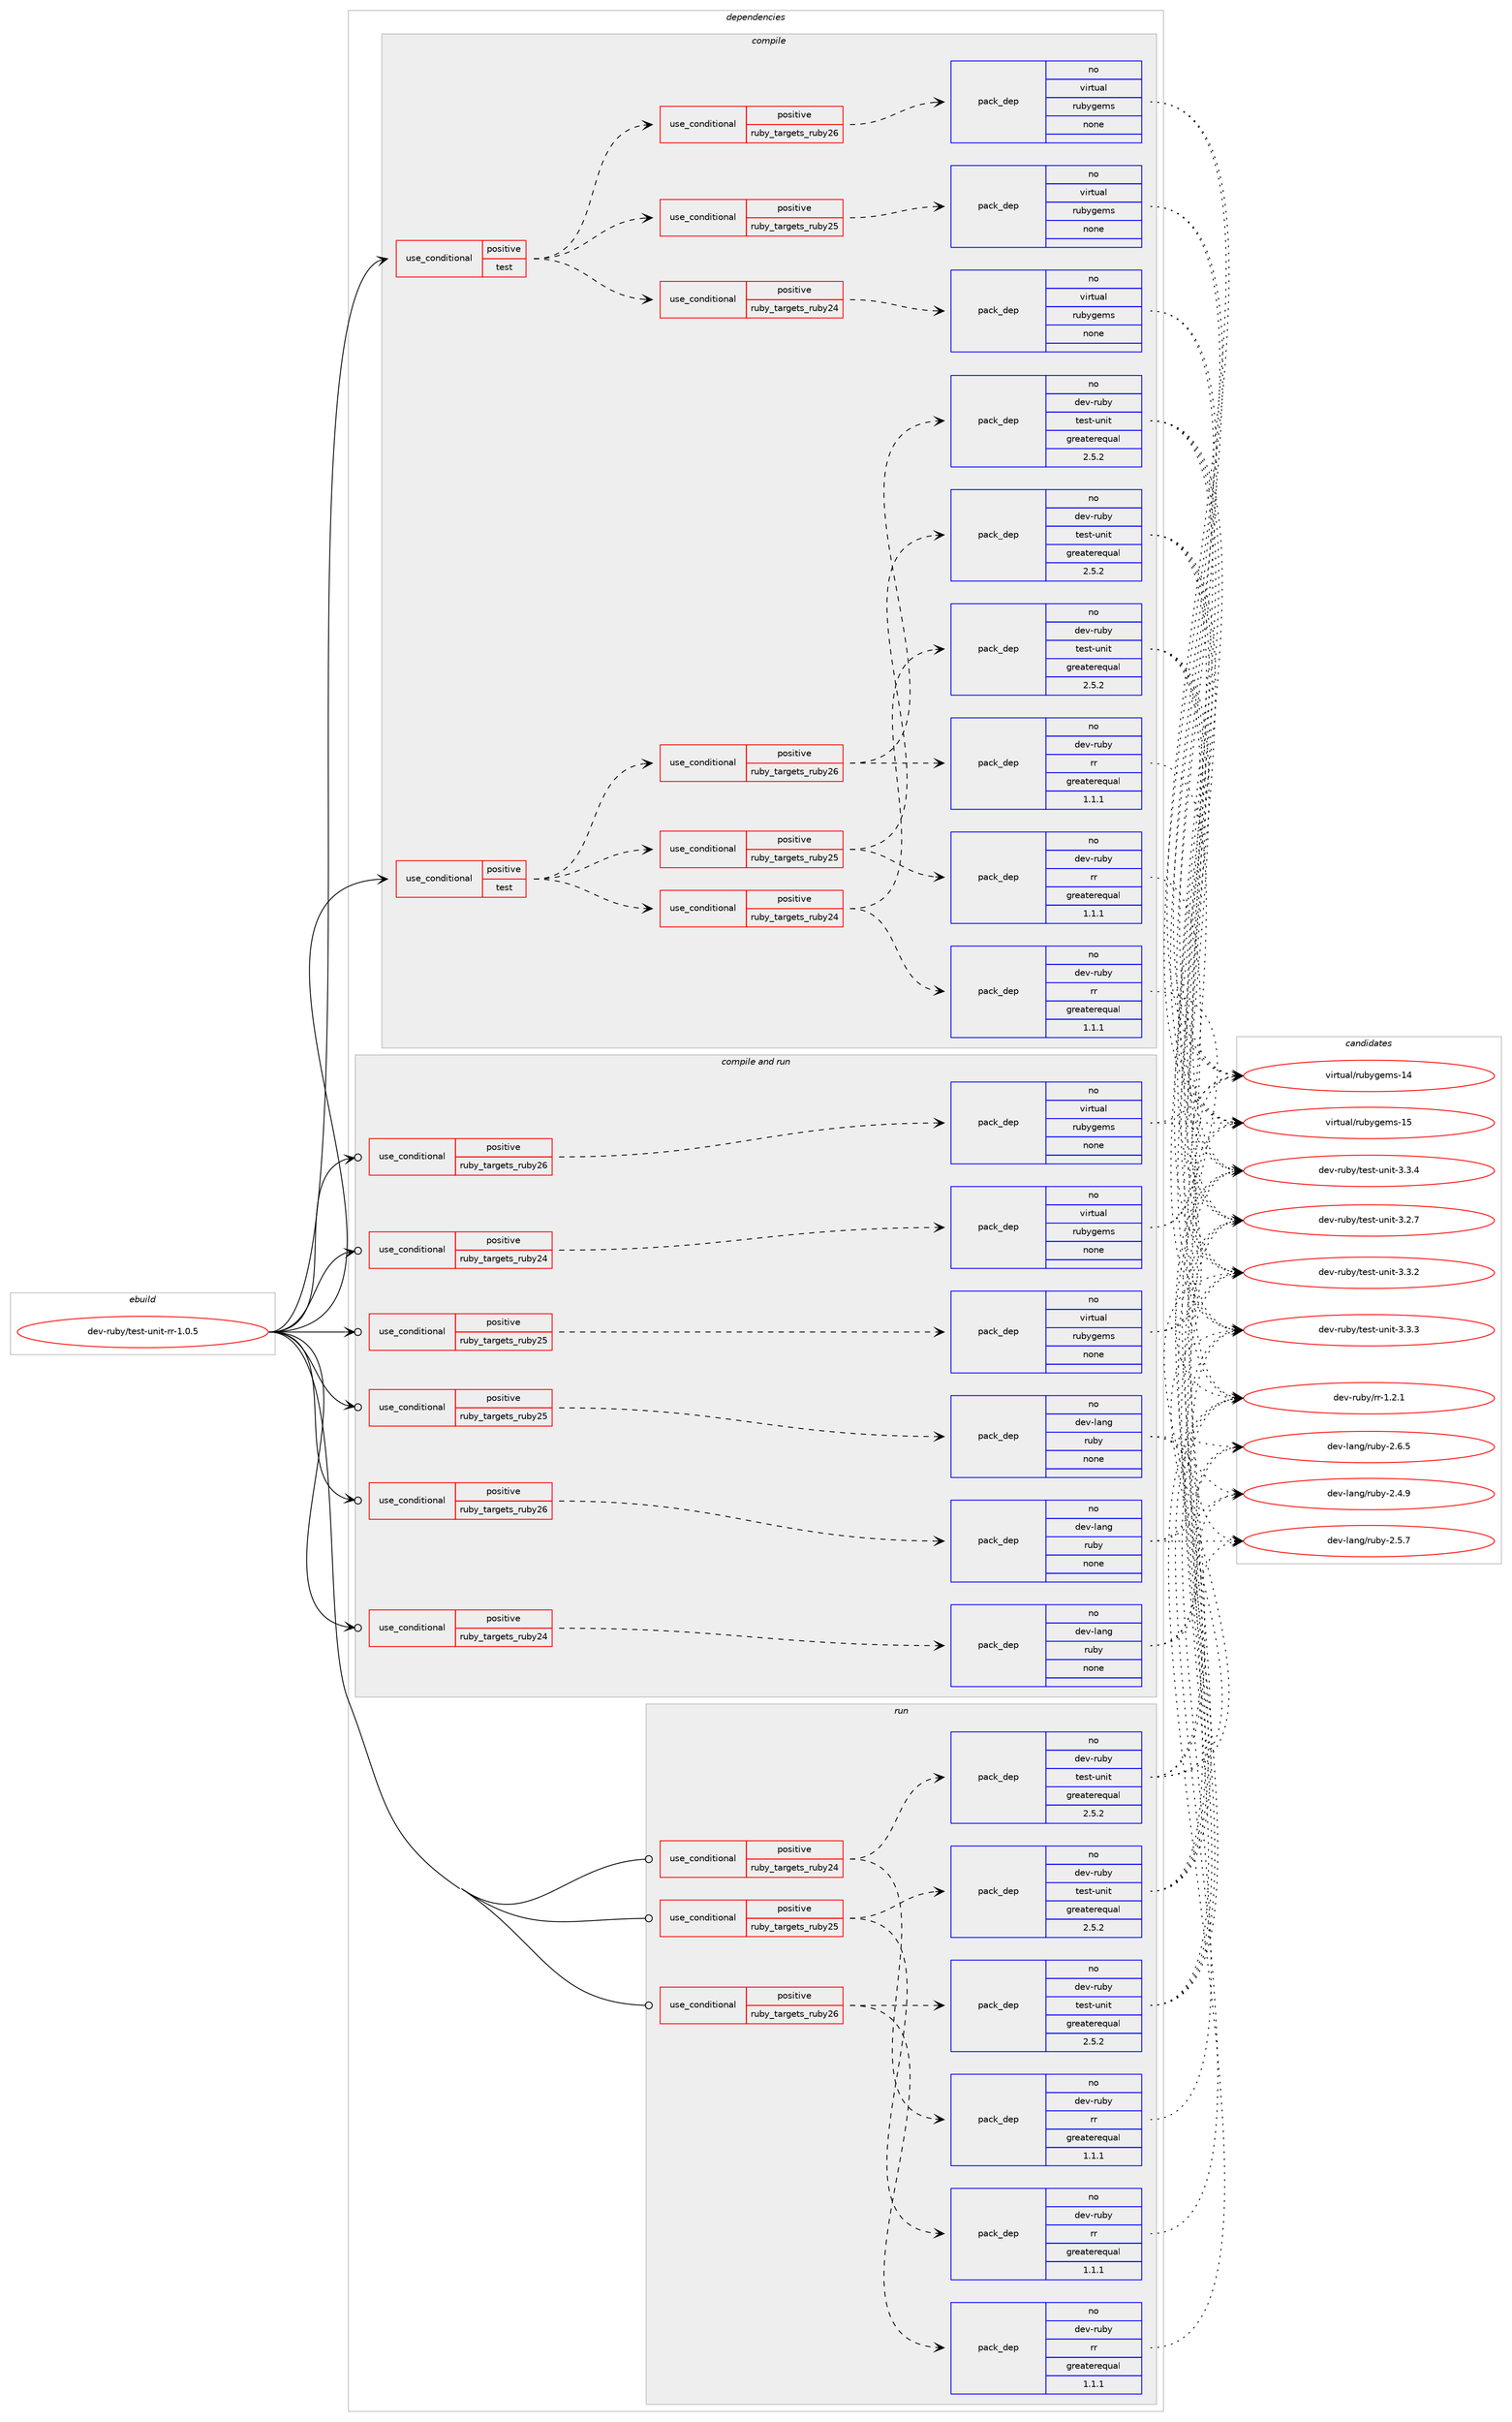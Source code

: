 digraph prolog {

# *************
# Graph options
# *************

newrank=true;
concentrate=true;
compound=true;
graph [rankdir=LR,fontname=Helvetica,fontsize=10,ranksep=1.5];#, ranksep=2.5, nodesep=0.2];
edge  [arrowhead=vee];
node  [fontname=Helvetica,fontsize=10];

# **********
# The ebuild
# **********

subgraph cluster_leftcol {
color=gray;
rank=same;
label=<<i>ebuild</i>>;
id [label="dev-ruby/test-unit-rr-1.0.5", color=red, width=4, href="../dev-ruby/test-unit-rr-1.0.5.svg"];
}

# ****************
# The dependencies
# ****************

subgraph cluster_midcol {
color=gray;
label=<<i>dependencies</i>>;
subgraph cluster_compile {
fillcolor="#eeeeee";
style=filled;
label=<<i>compile</i>>;
subgraph cond179238 {
dependency719109 [label=<<TABLE BORDER="0" CELLBORDER="1" CELLSPACING="0" CELLPADDING="4"><TR><TD ROWSPAN="3" CELLPADDING="10">use_conditional</TD></TR><TR><TD>positive</TD></TR><TR><TD>test</TD></TR></TABLE>>, shape=none, color=red];
subgraph cond179239 {
dependency719110 [label=<<TABLE BORDER="0" CELLBORDER="1" CELLSPACING="0" CELLPADDING="4"><TR><TD ROWSPAN="3" CELLPADDING="10">use_conditional</TD></TR><TR><TD>positive</TD></TR><TR><TD>ruby_targets_ruby24</TD></TR></TABLE>>, shape=none, color=red];
subgraph pack527825 {
dependency719111 [label=<<TABLE BORDER="0" CELLBORDER="1" CELLSPACING="0" CELLPADDING="4" WIDTH="220"><TR><TD ROWSPAN="6" CELLPADDING="30">pack_dep</TD></TR><TR><TD WIDTH="110">no</TD></TR><TR><TD>dev-ruby</TD></TR><TR><TD>rr</TD></TR><TR><TD>greaterequal</TD></TR><TR><TD>1.1.1</TD></TR></TABLE>>, shape=none, color=blue];
}
dependency719110:e -> dependency719111:w [weight=20,style="dashed",arrowhead="vee"];
subgraph pack527826 {
dependency719112 [label=<<TABLE BORDER="0" CELLBORDER="1" CELLSPACING="0" CELLPADDING="4" WIDTH="220"><TR><TD ROWSPAN="6" CELLPADDING="30">pack_dep</TD></TR><TR><TD WIDTH="110">no</TD></TR><TR><TD>dev-ruby</TD></TR><TR><TD>test-unit</TD></TR><TR><TD>greaterequal</TD></TR><TR><TD>2.5.2</TD></TR></TABLE>>, shape=none, color=blue];
}
dependency719110:e -> dependency719112:w [weight=20,style="dashed",arrowhead="vee"];
}
dependency719109:e -> dependency719110:w [weight=20,style="dashed",arrowhead="vee"];
subgraph cond179240 {
dependency719113 [label=<<TABLE BORDER="0" CELLBORDER="1" CELLSPACING="0" CELLPADDING="4"><TR><TD ROWSPAN="3" CELLPADDING="10">use_conditional</TD></TR><TR><TD>positive</TD></TR><TR><TD>ruby_targets_ruby25</TD></TR></TABLE>>, shape=none, color=red];
subgraph pack527827 {
dependency719114 [label=<<TABLE BORDER="0" CELLBORDER="1" CELLSPACING="0" CELLPADDING="4" WIDTH="220"><TR><TD ROWSPAN="6" CELLPADDING="30">pack_dep</TD></TR><TR><TD WIDTH="110">no</TD></TR><TR><TD>dev-ruby</TD></TR><TR><TD>rr</TD></TR><TR><TD>greaterequal</TD></TR><TR><TD>1.1.1</TD></TR></TABLE>>, shape=none, color=blue];
}
dependency719113:e -> dependency719114:w [weight=20,style="dashed",arrowhead="vee"];
subgraph pack527828 {
dependency719115 [label=<<TABLE BORDER="0" CELLBORDER="1" CELLSPACING="0" CELLPADDING="4" WIDTH="220"><TR><TD ROWSPAN="6" CELLPADDING="30">pack_dep</TD></TR><TR><TD WIDTH="110">no</TD></TR><TR><TD>dev-ruby</TD></TR><TR><TD>test-unit</TD></TR><TR><TD>greaterequal</TD></TR><TR><TD>2.5.2</TD></TR></TABLE>>, shape=none, color=blue];
}
dependency719113:e -> dependency719115:w [weight=20,style="dashed",arrowhead="vee"];
}
dependency719109:e -> dependency719113:w [weight=20,style="dashed",arrowhead="vee"];
subgraph cond179241 {
dependency719116 [label=<<TABLE BORDER="0" CELLBORDER="1" CELLSPACING="0" CELLPADDING="4"><TR><TD ROWSPAN="3" CELLPADDING="10">use_conditional</TD></TR><TR><TD>positive</TD></TR><TR><TD>ruby_targets_ruby26</TD></TR></TABLE>>, shape=none, color=red];
subgraph pack527829 {
dependency719117 [label=<<TABLE BORDER="0" CELLBORDER="1" CELLSPACING="0" CELLPADDING="4" WIDTH="220"><TR><TD ROWSPAN="6" CELLPADDING="30">pack_dep</TD></TR><TR><TD WIDTH="110">no</TD></TR><TR><TD>dev-ruby</TD></TR><TR><TD>rr</TD></TR><TR><TD>greaterequal</TD></TR><TR><TD>1.1.1</TD></TR></TABLE>>, shape=none, color=blue];
}
dependency719116:e -> dependency719117:w [weight=20,style="dashed",arrowhead="vee"];
subgraph pack527830 {
dependency719118 [label=<<TABLE BORDER="0" CELLBORDER="1" CELLSPACING="0" CELLPADDING="4" WIDTH="220"><TR><TD ROWSPAN="6" CELLPADDING="30">pack_dep</TD></TR><TR><TD WIDTH="110">no</TD></TR><TR><TD>dev-ruby</TD></TR><TR><TD>test-unit</TD></TR><TR><TD>greaterequal</TD></TR><TR><TD>2.5.2</TD></TR></TABLE>>, shape=none, color=blue];
}
dependency719116:e -> dependency719118:w [weight=20,style="dashed",arrowhead="vee"];
}
dependency719109:e -> dependency719116:w [weight=20,style="dashed",arrowhead="vee"];
}
id:e -> dependency719109:w [weight=20,style="solid",arrowhead="vee"];
subgraph cond179242 {
dependency719119 [label=<<TABLE BORDER="0" CELLBORDER="1" CELLSPACING="0" CELLPADDING="4"><TR><TD ROWSPAN="3" CELLPADDING="10">use_conditional</TD></TR><TR><TD>positive</TD></TR><TR><TD>test</TD></TR></TABLE>>, shape=none, color=red];
subgraph cond179243 {
dependency719120 [label=<<TABLE BORDER="0" CELLBORDER="1" CELLSPACING="0" CELLPADDING="4"><TR><TD ROWSPAN="3" CELLPADDING="10">use_conditional</TD></TR><TR><TD>positive</TD></TR><TR><TD>ruby_targets_ruby24</TD></TR></TABLE>>, shape=none, color=red];
subgraph pack527831 {
dependency719121 [label=<<TABLE BORDER="0" CELLBORDER="1" CELLSPACING="0" CELLPADDING="4" WIDTH="220"><TR><TD ROWSPAN="6" CELLPADDING="30">pack_dep</TD></TR><TR><TD WIDTH="110">no</TD></TR><TR><TD>virtual</TD></TR><TR><TD>rubygems</TD></TR><TR><TD>none</TD></TR><TR><TD></TD></TR></TABLE>>, shape=none, color=blue];
}
dependency719120:e -> dependency719121:w [weight=20,style="dashed",arrowhead="vee"];
}
dependency719119:e -> dependency719120:w [weight=20,style="dashed",arrowhead="vee"];
subgraph cond179244 {
dependency719122 [label=<<TABLE BORDER="0" CELLBORDER="1" CELLSPACING="0" CELLPADDING="4"><TR><TD ROWSPAN="3" CELLPADDING="10">use_conditional</TD></TR><TR><TD>positive</TD></TR><TR><TD>ruby_targets_ruby25</TD></TR></TABLE>>, shape=none, color=red];
subgraph pack527832 {
dependency719123 [label=<<TABLE BORDER="0" CELLBORDER="1" CELLSPACING="0" CELLPADDING="4" WIDTH="220"><TR><TD ROWSPAN="6" CELLPADDING="30">pack_dep</TD></TR><TR><TD WIDTH="110">no</TD></TR><TR><TD>virtual</TD></TR><TR><TD>rubygems</TD></TR><TR><TD>none</TD></TR><TR><TD></TD></TR></TABLE>>, shape=none, color=blue];
}
dependency719122:e -> dependency719123:w [weight=20,style="dashed",arrowhead="vee"];
}
dependency719119:e -> dependency719122:w [weight=20,style="dashed",arrowhead="vee"];
subgraph cond179245 {
dependency719124 [label=<<TABLE BORDER="0" CELLBORDER="1" CELLSPACING="0" CELLPADDING="4"><TR><TD ROWSPAN="3" CELLPADDING="10">use_conditional</TD></TR><TR><TD>positive</TD></TR><TR><TD>ruby_targets_ruby26</TD></TR></TABLE>>, shape=none, color=red];
subgraph pack527833 {
dependency719125 [label=<<TABLE BORDER="0" CELLBORDER="1" CELLSPACING="0" CELLPADDING="4" WIDTH="220"><TR><TD ROWSPAN="6" CELLPADDING="30">pack_dep</TD></TR><TR><TD WIDTH="110">no</TD></TR><TR><TD>virtual</TD></TR><TR><TD>rubygems</TD></TR><TR><TD>none</TD></TR><TR><TD></TD></TR></TABLE>>, shape=none, color=blue];
}
dependency719124:e -> dependency719125:w [weight=20,style="dashed",arrowhead="vee"];
}
dependency719119:e -> dependency719124:w [weight=20,style="dashed",arrowhead="vee"];
}
id:e -> dependency719119:w [weight=20,style="solid",arrowhead="vee"];
}
subgraph cluster_compileandrun {
fillcolor="#eeeeee";
style=filled;
label=<<i>compile and run</i>>;
subgraph cond179246 {
dependency719126 [label=<<TABLE BORDER="0" CELLBORDER="1" CELLSPACING="0" CELLPADDING="4"><TR><TD ROWSPAN="3" CELLPADDING="10">use_conditional</TD></TR><TR><TD>positive</TD></TR><TR><TD>ruby_targets_ruby24</TD></TR></TABLE>>, shape=none, color=red];
subgraph pack527834 {
dependency719127 [label=<<TABLE BORDER="0" CELLBORDER="1" CELLSPACING="0" CELLPADDING="4" WIDTH="220"><TR><TD ROWSPAN="6" CELLPADDING="30">pack_dep</TD></TR><TR><TD WIDTH="110">no</TD></TR><TR><TD>dev-lang</TD></TR><TR><TD>ruby</TD></TR><TR><TD>none</TD></TR><TR><TD></TD></TR></TABLE>>, shape=none, color=blue];
}
dependency719126:e -> dependency719127:w [weight=20,style="dashed",arrowhead="vee"];
}
id:e -> dependency719126:w [weight=20,style="solid",arrowhead="odotvee"];
subgraph cond179247 {
dependency719128 [label=<<TABLE BORDER="0" CELLBORDER="1" CELLSPACING="0" CELLPADDING="4"><TR><TD ROWSPAN="3" CELLPADDING="10">use_conditional</TD></TR><TR><TD>positive</TD></TR><TR><TD>ruby_targets_ruby24</TD></TR></TABLE>>, shape=none, color=red];
subgraph pack527835 {
dependency719129 [label=<<TABLE BORDER="0" CELLBORDER="1" CELLSPACING="0" CELLPADDING="4" WIDTH="220"><TR><TD ROWSPAN="6" CELLPADDING="30">pack_dep</TD></TR><TR><TD WIDTH="110">no</TD></TR><TR><TD>virtual</TD></TR><TR><TD>rubygems</TD></TR><TR><TD>none</TD></TR><TR><TD></TD></TR></TABLE>>, shape=none, color=blue];
}
dependency719128:e -> dependency719129:w [weight=20,style="dashed",arrowhead="vee"];
}
id:e -> dependency719128:w [weight=20,style="solid",arrowhead="odotvee"];
subgraph cond179248 {
dependency719130 [label=<<TABLE BORDER="0" CELLBORDER="1" CELLSPACING="0" CELLPADDING="4"><TR><TD ROWSPAN="3" CELLPADDING="10">use_conditional</TD></TR><TR><TD>positive</TD></TR><TR><TD>ruby_targets_ruby25</TD></TR></TABLE>>, shape=none, color=red];
subgraph pack527836 {
dependency719131 [label=<<TABLE BORDER="0" CELLBORDER="1" CELLSPACING="0" CELLPADDING="4" WIDTH="220"><TR><TD ROWSPAN="6" CELLPADDING="30">pack_dep</TD></TR><TR><TD WIDTH="110">no</TD></TR><TR><TD>dev-lang</TD></TR><TR><TD>ruby</TD></TR><TR><TD>none</TD></TR><TR><TD></TD></TR></TABLE>>, shape=none, color=blue];
}
dependency719130:e -> dependency719131:w [weight=20,style="dashed",arrowhead="vee"];
}
id:e -> dependency719130:w [weight=20,style="solid",arrowhead="odotvee"];
subgraph cond179249 {
dependency719132 [label=<<TABLE BORDER="0" CELLBORDER="1" CELLSPACING="0" CELLPADDING="4"><TR><TD ROWSPAN="3" CELLPADDING="10">use_conditional</TD></TR><TR><TD>positive</TD></TR><TR><TD>ruby_targets_ruby25</TD></TR></TABLE>>, shape=none, color=red];
subgraph pack527837 {
dependency719133 [label=<<TABLE BORDER="0" CELLBORDER="1" CELLSPACING="0" CELLPADDING="4" WIDTH="220"><TR><TD ROWSPAN="6" CELLPADDING="30">pack_dep</TD></TR><TR><TD WIDTH="110">no</TD></TR><TR><TD>virtual</TD></TR><TR><TD>rubygems</TD></TR><TR><TD>none</TD></TR><TR><TD></TD></TR></TABLE>>, shape=none, color=blue];
}
dependency719132:e -> dependency719133:w [weight=20,style="dashed",arrowhead="vee"];
}
id:e -> dependency719132:w [weight=20,style="solid",arrowhead="odotvee"];
subgraph cond179250 {
dependency719134 [label=<<TABLE BORDER="0" CELLBORDER="1" CELLSPACING="0" CELLPADDING="4"><TR><TD ROWSPAN="3" CELLPADDING="10">use_conditional</TD></TR><TR><TD>positive</TD></TR><TR><TD>ruby_targets_ruby26</TD></TR></TABLE>>, shape=none, color=red];
subgraph pack527838 {
dependency719135 [label=<<TABLE BORDER="0" CELLBORDER="1" CELLSPACING="0" CELLPADDING="4" WIDTH="220"><TR><TD ROWSPAN="6" CELLPADDING="30">pack_dep</TD></TR><TR><TD WIDTH="110">no</TD></TR><TR><TD>dev-lang</TD></TR><TR><TD>ruby</TD></TR><TR><TD>none</TD></TR><TR><TD></TD></TR></TABLE>>, shape=none, color=blue];
}
dependency719134:e -> dependency719135:w [weight=20,style="dashed",arrowhead="vee"];
}
id:e -> dependency719134:w [weight=20,style="solid",arrowhead="odotvee"];
subgraph cond179251 {
dependency719136 [label=<<TABLE BORDER="0" CELLBORDER="1" CELLSPACING="0" CELLPADDING="4"><TR><TD ROWSPAN="3" CELLPADDING="10">use_conditional</TD></TR><TR><TD>positive</TD></TR><TR><TD>ruby_targets_ruby26</TD></TR></TABLE>>, shape=none, color=red];
subgraph pack527839 {
dependency719137 [label=<<TABLE BORDER="0" CELLBORDER="1" CELLSPACING="0" CELLPADDING="4" WIDTH="220"><TR><TD ROWSPAN="6" CELLPADDING="30">pack_dep</TD></TR><TR><TD WIDTH="110">no</TD></TR><TR><TD>virtual</TD></TR><TR><TD>rubygems</TD></TR><TR><TD>none</TD></TR><TR><TD></TD></TR></TABLE>>, shape=none, color=blue];
}
dependency719136:e -> dependency719137:w [weight=20,style="dashed",arrowhead="vee"];
}
id:e -> dependency719136:w [weight=20,style="solid",arrowhead="odotvee"];
}
subgraph cluster_run {
fillcolor="#eeeeee";
style=filled;
label=<<i>run</i>>;
subgraph cond179252 {
dependency719138 [label=<<TABLE BORDER="0" CELLBORDER="1" CELLSPACING="0" CELLPADDING="4"><TR><TD ROWSPAN="3" CELLPADDING="10">use_conditional</TD></TR><TR><TD>positive</TD></TR><TR><TD>ruby_targets_ruby24</TD></TR></TABLE>>, shape=none, color=red];
subgraph pack527840 {
dependency719139 [label=<<TABLE BORDER="0" CELLBORDER="1" CELLSPACING="0" CELLPADDING="4" WIDTH="220"><TR><TD ROWSPAN="6" CELLPADDING="30">pack_dep</TD></TR><TR><TD WIDTH="110">no</TD></TR><TR><TD>dev-ruby</TD></TR><TR><TD>rr</TD></TR><TR><TD>greaterequal</TD></TR><TR><TD>1.1.1</TD></TR></TABLE>>, shape=none, color=blue];
}
dependency719138:e -> dependency719139:w [weight=20,style="dashed",arrowhead="vee"];
subgraph pack527841 {
dependency719140 [label=<<TABLE BORDER="0" CELLBORDER="1" CELLSPACING="0" CELLPADDING="4" WIDTH="220"><TR><TD ROWSPAN="6" CELLPADDING="30">pack_dep</TD></TR><TR><TD WIDTH="110">no</TD></TR><TR><TD>dev-ruby</TD></TR><TR><TD>test-unit</TD></TR><TR><TD>greaterequal</TD></TR><TR><TD>2.5.2</TD></TR></TABLE>>, shape=none, color=blue];
}
dependency719138:e -> dependency719140:w [weight=20,style="dashed",arrowhead="vee"];
}
id:e -> dependency719138:w [weight=20,style="solid",arrowhead="odot"];
subgraph cond179253 {
dependency719141 [label=<<TABLE BORDER="0" CELLBORDER="1" CELLSPACING="0" CELLPADDING="4"><TR><TD ROWSPAN="3" CELLPADDING="10">use_conditional</TD></TR><TR><TD>positive</TD></TR><TR><TD>ruby_targets_ruby25</TD></TR></TABLE>>, shape=none, color=red];
subgraph pack527842 {
dependency719142 [label=<<TABLE BORDER="0" CELLBORDER="1" CELLSPACING="0" CELLPADDING="4" WIDTH="220"><TR><TD ROWSPAN="6" CELLPADDING="30">pack_dep</TD></TR><TR><TD WIDTH="110">no</TD></TR><TR><TD>dev-ruby</TD></TR><TR><TD>rr</TD></TR><TR><TD>greaterequal</TD></TR><TR><TD>1.1.1</TD></TR></TABLE>>, shape=none, color=blue];
}
dependency719141:e -> dependency719142:w [weight=20,style="dashed",arrowhead="vee"];
subgraph pack527843 {
dependency719143 [label=<<TABLE BORDER="0" CELLBORDER="1" CELLSPACING="0" CELLPADDING="4" WIDTH="220"><TR><TD ROWSPAN="6" CELLPADDING="30">pack_dep</TD></TR><TR><TD WIDTH="110">no</TD></TR><TR><TD>dev-ruby</TD></TR><TR><TD>test-unit</TD></TR><TR><TD>greaterequal</TD></TR><TR><TD>2.5.2</TD></TR></TABLE>>, shape=none, color=blue];
}
dependency719141:e -> dependency719143:w [weight=20,style="dashed",arrowhead="vee"];
}
id:e -> dependency719141:w [weight=20,style="solid",arrowhead="odot"];
subgraph cond179254 {
dependency719144 [label=<<TABLE BORDER="0" CELLBORDER="1" CELLSPACING="0" CELLPADDING="4"><TR><TD ROWSPAN="3" CELLPADDING="10">use_conditional</TD></TR><TR><TD>positive</TD></TR><TR><TD>ruby_targets_ruby26</TD></TR></TABLE>>, shape=none, color=red];
subgraph pack527844 {
dependency719145 [label=<<TABLE BORDER="0" CELLBORDER="1" CELLSPACING="0" CELLPADDING="4" WIDTH="220"><TR><TD ROWSPAN="6" CELLPADDING="30">pack_dep</TD></TR><TR><TD WIDTH="110">no</TD></TR><TR><TD>dev-ruby</TD></TR><TR><TD>rr</TD></TR><TR><TD>greaterequal</TD></TR><TR><TD>1.1.1</TD></TR></TABLE>>, shape=none, color=blue];
}
dependency719144:e -> dependency719145:w [weight=20,style="dashed",arrowhead="vee"];
subgraph pack527845 {
dependency719146 [label=<<TABLE BORDER="0" CELLBORDER="1" CELLSPACING="0" CELLPADDING="4" WIDTH="220"><TR><TD ROWSPAN="6" CELLPADDING="30">pack_dep</TD></TR><TR><TD WIDTH="110">no</TD></TR><TR><TD>dev-ruby</TD></TR><TR><TD>test-unit</TD></TR><TR><TD>greaterequal</TD></TR><TR><TD>2.5.2</TD></TR></TABLE>>, shape=none, color=blue];
}
dependency719144:e -> dependency719146:w [weight=20,style="dashed",arrowhead="vee"];
}
id:e -> dependency719144:w [weight=20,style="solid",arrowhead="odot"];
}
}

# **************
# The candidates
# **************

subgraph cluster_choices {
rank=same;
color=gray;
label=<<i>candidates</i>>;

subgraph choice527825 {
color=black;
nodesep=1;
choice100101118451141179812147114114454946504649 [label="dev-ruby/rr-1.2.1", color=red, width=4,href="../dev-ruby/rr-1.2.1.svg"];
dependency719111:e -> choice100101118451141179812147114114454946504649:w [style=dotted,weight="100"];
}
subgraph choice527826 {
color=black;
nodesep=1;
choice10010111845114117981214711610111511645117110105116455146504655 [label="dev-ruby/test-unit-3.2.7", color=red, width=4,href="../dev-ruby/test-unit-3.2.7.svg"];
choice10010111845114117981214711610111511645117110105116455146514650 [label="dev-ruby/test-unit-3.3.2", color=red, width=4,href="../dev-ruby/test-unit-3.3.2.svg"];
choice10010111845114117981214711610111511645117110105116455146514651 [label="dev-ruby/test-unit-3.3.3", color=red, width=4,href="../dev-ruby/test-unit-3.3.3.svg"];
choice10010111845114117981214711610111511645117110105116455146514652 [label="dev-ruby/test-unit-3.3.4", color=red, width=4,href="../dev-ruby/test-unit-3.3.4.svg"];
dependency719112:e -> choice10010111845114117981214711610111511645117110105116455146504655:w [style=dotted,weight="100"];
dependency719112:e -> choice10010111845114117981214711610111511645117110105116455146514650:w [style=dotted,weight="100"];
dependency719112:e -> choice10010111845114117981214711610111511645117110105116455146514651:w [style=dotted,weight="100"];
dependency719112:e -> choice10010111845114117981214711610111511645117110105116455146514652:w [style=dotted,weight="100"];
}
subgraph choice527827 {
color=black;
nodesep=1;
choice100101118451141179812147114114454946504649 [label="dev-ruby/rr-1.2.1", color=red, width=4,href="../dev-ruby/rr-1.2.1.svg"];
dependency719114:e -> choice100101118451141179812147114114454946504649:w [style=dotted,weight="100"];
}
subgraph choice527828 {
color=black;
nodesep=1;
choice10010111845114117981214711610111511645117110105116455146504655 [label="dev-ruby/test-unit-3.2.7", color=red, width=4,href="../dev-ruby/test-unit-3.2.7.svg"];
choice10010111845114117981214711610111511645117110105116455146514650 [label="dev-ruby/test-unit-3.3.2", color=red, width=4,href="../dev-ruby/test-unit-3.3.2.svg"];
choice10010111845114117981214711610111511645117110105116455146514651 [label="dev-ruby/test-unit-3.3.3", color=red, width=4,href="../dev-ruby/test-unit-3.3.3.svg"];
choice10010111845114117981214711610111511645117110105116455146514652 [label="dev-ruby/test-unit-3.3.4", color=red, width=4,href="../dev-ruby/test-unit-3.3.4.svg"];
dependency719115:e -> choice10010111845114117981214711610111511645117110105116455146504655:w [style=dotted,weight="100"];
dependency719115:e -> choice10010111845114117981214711610111511645117110105116455146514650:w [style=dotted,weight="100"];
dependency719115:e -> choice10010111845114117981214711610111511645117110105116455146514651:w [style=dotted,weight="100"];
dependency719115:e -> choice10010111845114117981214711610111511645117110105116455146514652:w [style=dotted,weight="100"];
}
subgraph choice527829 {
color=black;
nodesep=1;
choice100101118451141179812147114114454946504649 [label="dev-ruby/rr-1.2.1", color=red, width=4,href="../dev-ruby/rr-1.2.1.svg"];
dependency719117:e -> choice100101118451141179812147114114454946504649:w [style=dotted,weight="100"];
}
subgraph choice527830 {
color=black;
nodesep=1;
choice10010111845114117981214711610111511645117110105116455146504655 [label="dev-ruby/test-unit-3.2.7", color=red, width=4,href="../dev-ruby/test-unit-3.2.7.svg"];
choice10010111845114117981214711610111511645117110105116455146514650 [label="dev-ruby/test-unit-3.3.2", color=red, width=4,href="../dev-ruby/test-unit-3.3.2.svg"];
choice10010111845114117981214711610111511645117110105116455146514651 [label="dev-ruby/test-unit-3.3.3", color=red, width=4,href="../dev-ruby/test-unit-3.3.3.svg"];
choice10010111845114117981214711610111511645117110105116455146514652 [label="dev-ruby/test-unit-3.3.4", color=red, width=4,href="../dev-ruby/test-unit-3.3.4.svg"];
dependency719118:e -> choice10010111845114117981214711610111511645117110105116455146504655:w [style=dotted,weight="100"];
dependency719118:e -> choice10010111845114117981214711610111511645117110105116455146514650:w [style=dotted,weight="100"];
dependency719118:e -> choice10010111845114117981214711610111511645117110105116455146514651:w [style=dotted,weight="100"];
dependency719118:e -> choice10010111845114117981214711610111511645117110105116455146514652:w [style=dotted,weight="100"];
}
subgraph choice527831 {
color=black;
nodesep=1;
choice118105114116117971084711411798121103101109115454952 [label="virtual/rubygems-14", color=red, width=4,href="../virtual/rubygems-14.svg"];
choice118105114116117971084711411798121103101109115454953 [label="virtual/rubygems-15", color=red, width=4,href="../virtual/rubygems-15.svg"];
dependency719121:e -> choice118105114116117971084711411798121103101109115454952:w [style=dotted,weight="100"];
dependency719121:e -> choice118105114116117971084711411798121103101109115454953:w [style=dotted,weight="100"];
}
subgraph choice527832 {
color=black;
nodesep=1;
choice118105114116117971084711411798121103101109115454952 [label="virtual/rubygems-14", color=red, width=4,href="../virtual/rubygems-14.svg"];
choice118105114116117971084711411798121103101109115454953 [label="virtual/rubygems-15", color=red, width=4,href="../virtual/rubygems-15.svg"];
dependency719123:e -> choice118105114116117971084711411798121103101109115454952:w [style=dotted,weight="100"];
dependency719123:e -> choice118105114116117971084711411798121103101109115454953:w [style=dotted,weight="100"];
}
subgraph choice527833 {
color=black;
nodesep=1;
choice118105114116117971084711411798121103101109115454952 [label="virtual/rubygems-14", color=red, width=4,href="../virtual/rubygems-14.svg"];
choice118105114116117971084711411798121103101109115454953 [label="virtual/rubygems-15", color=red, width=4,href="../virtual/rubygems-15.svg"];
dependency719125:e -> choice118105114116117971084711411798121103101109115454952:w [style=dotted,weight="100"];
dependency719125:e -> choice118105114116117971084711411798121103101109115454953:w [style=dotted,weight="100"];
}
subgraph choice527834 {
color=black;
nodesep=1;
choice10010111845108971101034711411798121455046524657 [label="dev-lang/ruby-2.4.9", color=red, width=4,href="../dev-lang/ruby-2.4.9.svg"];
choice10010111845108971101034711411798121455046534655 [label="dev-lang/ruby-2.5.7", color=red, width=4,href="../dev-lang/ruby-2.5.7.svg"];
choice10010111845108971101034711411798121455046544653 [label="dev-lang/ruby-2.6.5", color=red, width=4,href="../dev-lang/ruby-2.6.5.svg"];
dependency719127:e -> choice10010111845108971101034711411798121455046524657:w [style=dotted,weight="100"];
dependency719127:e -> choice10010111845108971101034711411798121455046534655:w [style=dotted,weight="100"];
dependency719127:e -> choice10010111845108971101034711411798121455046544653:w [style=dotted,weight="100"];
}
subgraph choice527835 {
color=black;
nodesep=1;
choice118105114116117971084711411798121103101109115454952 [label="virtual/rubygems-14", color=red, width=4,href="../virtual/rubygems-14.svg"];
choice118105114116117971084711411798121103101109115454953 [label="virtual/rubygems-15", color=red, width=4,href="../virtual/rubygems-15.svg"];
dependency719129:e -> choice118105114116117971084711411798121103101109115454952:w [style=dotted,weight="100"];
dependency719129:e -> choice118105114116117971084711411798121103101109115454953:w [style=dotted,weight="100"];
}
subgraph choice527836 {
color=black;
nodesep=1;
choice10010111845108971101034711411798121455046524657 [label="dev-lang/ruby-2.4.9", color=red, width=4,href="../dev-lang/ruby-2.4.9.svg"];
choice10010111845108971101034711411798121455046534655 [label="dev-lang/ruby-2.5.7", color=red, width=4,href="../dev-lang/ruby-2.5.7.svg"];
choice10010111845108971101034711411798121455046544653 [label="dev-lang/ruby-2.6.5", color=red, width=4,href="../dev-lang/ruby-2.6.5.svg"];
dependency719131:e -> choice10010111845108971101034711411798121455046524657:w [style=dotted,weight="100"];
dependency719131:e -> choice10010111845108971101034711411798121455046534655:w [style=dotted,weight="100"];
dependency719131:e -> choice10010111845108971101034711411798121455046544653:w [style=dotted,weight="100"];
}
subgraph choice527837 {
color=black;
nodesep=1;
choice118105114116117971084711411798121103101109115454952 [label="virtual/rubygems-14", color=red, width=4,href="../virtual/rubygems-14.svg"];
choice118105114116117971084711411798121103101109115454953 [label="virtual/rubygems-15", color=red, width=4,href="../virtual/rubygems-15.svg"];
dependency719133:e -> choice118105114116117971084711411798121103101109115454952:w [style=dotted,weight="100"];
dependency719133:e -> choice118105114116117971084711411798121103101109115454953:w [style=dotted,weight="100"];
}
subgraph choice527838 {
color=black;
nodesep=1;
choice10010111845108971101034711411798121455046524657 [label="dev-lang/ruby-2.4.9", color=red, width=4,href="../dev-lang/ruby-2.4.9.svg"];
choice10010111845108971101034711411798121455046534655 [label="dev-lang/ruby-2.5.7", color=red, width=4,href="../dev-lang/ruby-2.5.7.svg"];
choice10010111845108971101034711411798121455046544653 [label="dev-lang/ruby-2.6.5", color=red, width=4,href="../dev-lang/ruby-2.6.5.svg"];
dependency719135:e -> choice10010111845108971101034711411798121455046524657:w [style=dotted,weight="100"];
dependency719135:e -> choice10010111845108971101034711411798121455046534655:w [style=dotted,weight="100"];
dependency719135:e -> choice10010111845108971101034711411798121455046544653:w [style=dotted,weight="100"];
}
subgraph choice527839 {
color=black;
nodesep=1;
choice118105114116117971084711411798121103101109115454952 [label="virtual/rubygems-14", color=red, width=4,href="../virtual/rubygems-14.svg"];
choice118105114116117971084711411798121103101109115454953 [label="virtual/rubygems-15", color=red, width=4,href="../virtual/rubygems-15.svg"];
dependency719137:e -> choice118105114116117971084711411798121103101109115454952:w [style=dotted,weight="100"];
dependency719137:e -> choice118105114116117971084711411798121103101109115454953:w [style=dotted,weight="100"];
}
subgraph choice527840 {
color=black;
nodesep=1;
choice100101118451141179812147114114454946504649 [label="dev-ruby/rr-1.2.1", color=red, width=4,href="../dev-ruby/rr-1.2.1.svg"];
dependency719139:e -> choice100101118451141179812147114114454946504649:w [style=dotted,weight="100"];
}
subgraph choice527841 {
color=black;
nodesep=1;
choice10010111845114117981214711610111511645117110105116455146504655 [label="dev-ruby/test-unit-3.2.7", color=red, width=4,href="../dev-ruby/test-unit-3.2.7.svg"];
choice10010111845114117981214711610111511645117110105116455146514650 [label="dev-ruby/test-unit-3.3.2", color=red, width=4,href="../dev-ruby/test-unit-3.3.2.svg"];
choice10010111845114117981214711610111511645117110105116455146514651 [label="dev-ruby/test-unit-3.3.3", color=red, width=4,href="../dev-ruby/test-unit-3.3.3.svg"];
choice10010111845114117981214711610111511645117110105116455146514652 [label="dev-ruby/test-unit-3.3.4", color=red, width=4,href="../dev-ruby/test-unit-3.3.4.svg"];
dependency719140:e -> choice10010111845114117981214711610111511645117110105116455146504655:w [style=dotted,weight="100"];
dependency719140:e -> choice10010111845114117981214711610111511645117110105116455146514650:w [style=dotted,weight="100"];
dependency719140:e -> choice10010111845114117981214711610111511645117110105116455146514651:w [style=dotted,weight="100"];
dependency719140:e -> choice10010111845114117981214711610111511645117110105116455146514652:w [style=dotted,weight="100"];
}
subgraph choice527842 {
color=black;
nodesep=1;
choice100101118451141179812147114114454946504649 [label="dev-ruby/rr-1.2.1", color=red, width=4,href="../dev-ruby/rr-1.2.1.svg"];
dependency719142:e -> choice100101118451141179812147114114454946504649:w [style=dotted,weight="100"];
}
subgraph choice527843 {
color=black;
nodesep=1;
choice10010111845114117981214711610111511645117110105116455146504655 [label="dev-ruby/test-unit-3.2.7", color=red, width=4,href="../dev-ruby/test-unit-3.2.7.svg"];
choice10010111845114117981214711610111511645117110105116455146514650 [label="dev-ruby/test-unit-3.3.2", color=red, width=4,href="../dev-ruby/test-unit-3.3.2.svg"];
choice10010111845114117981214711610111511645117110105116455146514651 [label="dev-ruby/test-unit-3.3.3", color=red, width=4,href="../dev-ruby/test-unit-3.3.3.svg"];
choice10010111845114117981214711610111511645117110105116455146514652 [label="dev-ruby/test-unit-3.3.4", color=red, width=4,href="../dev-ruby/test-unit-3.3.4.svg"];
dependency719143:e -> choice10010111845114117981214711610111511645117110105116455146504655:w [style=dotted,weight="100"];
dependency719143:e -> choice10010111845114117981214711610111511645117110105116455146514650:w [style=dotted,weight="100"];
dependency719143:e -> choice10010111845114117981214711610111511645117110105116455146514651:w [style=dotted,weight="100"];
dependency719143:e -> choice10010111845114117981214711610111511645117110105116455146514652:w [style=dotted,weight="100"];
}
subgraph choice527844 {
color=black;
nodesep=1;
choice100101118451141179812147114114454946504649 [label="dev-ruby/rr-1.2.1", color=red, width=4,href="../dev-ruby/rr-1.2.1.svg"];
dependency719145:e -> choice100101118451141179812147114114454946504649:w [style=dotted,weight="100"];
}
subgraph choice527845 {
color=black;
nodesep=1;
choice10010111845114117981214711610111511645117110105116455146504655 [label="dev-ruby/test-unit-3.2.7", color=red, width=4,href="../dev-ruby/test-unit-3.2.7.svg"];
choice10010111845114117981214711610111511645117110105116455146514650 [label="dev-ruby/test-unit-3.3.2", color=red, width=4,href="../dev-ruby/test-unit-3.3.2.svg"];
choice10010111845114117981214711610111511645117110105116455146514651 [label="dev-ruby/test-unit-3.3.3", color=red, width=4,href="../dev-ruby/test-unit-3.3.3.svg"];
choice10010111845114117981214711610111511645117110105116455146514652 [label="dev-ruby/test-unit-3.3.4", color=red, width=4,href="../dev-ruby/test-unit-3.3.4.svg"];
dependency719146:e -> choice10010111845114117981214711610111511645117110105116455146504655:w [style=dotted,weight="100"];
dependency719146:e -> choice10010111845114117981214711610111511645117110105116455146514650:w [style=dotted,weight="100"];
dependency719146:e -> choice10010111845114117981214711610111511645117110105116455146514651:w [style=dotted,weight="100"];
dependency719146:e -> choice10010111845114117981214711610111511645117110105116455146514652:w [style=dotted,weight="100"];
}
}

}
